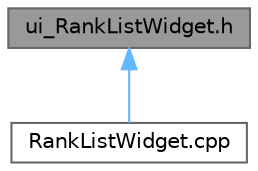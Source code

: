 digraph "ui_RankListWidget.h"
{
 // LATEX_PDF_SIZE
  bgcolor="transparent";
  edge [fontname=Helvetica,fontsize=10,labelfontname=Helvetica,labelfontsize=10];
  node [fontname=Helvetica,fontsize=10,shape=box,height=0.2,width=0.4];
  Node1 [id="Node000001",label="ui_RankListWidget.h",height=0.2,width=0.4,color="gray40", fillcolor="grey60", style="filled", fontcolor="black",tooltip=" "];
  Node1 -> Node2 [id="edge1_Node000001_Node000002",dir="back",color="steelblue1",style="solid",tooltip=" "];
  Node2 [id="Node000002",label="RankListWidget.cpp",height=0.2,width=0.4,color="grey40", fillcolor="white", style="filled",URL="$_rank_list_widget_8cpp.html",tooltip="实现 RankListWidget 类，提供排行榜单项控件功能"];
}
